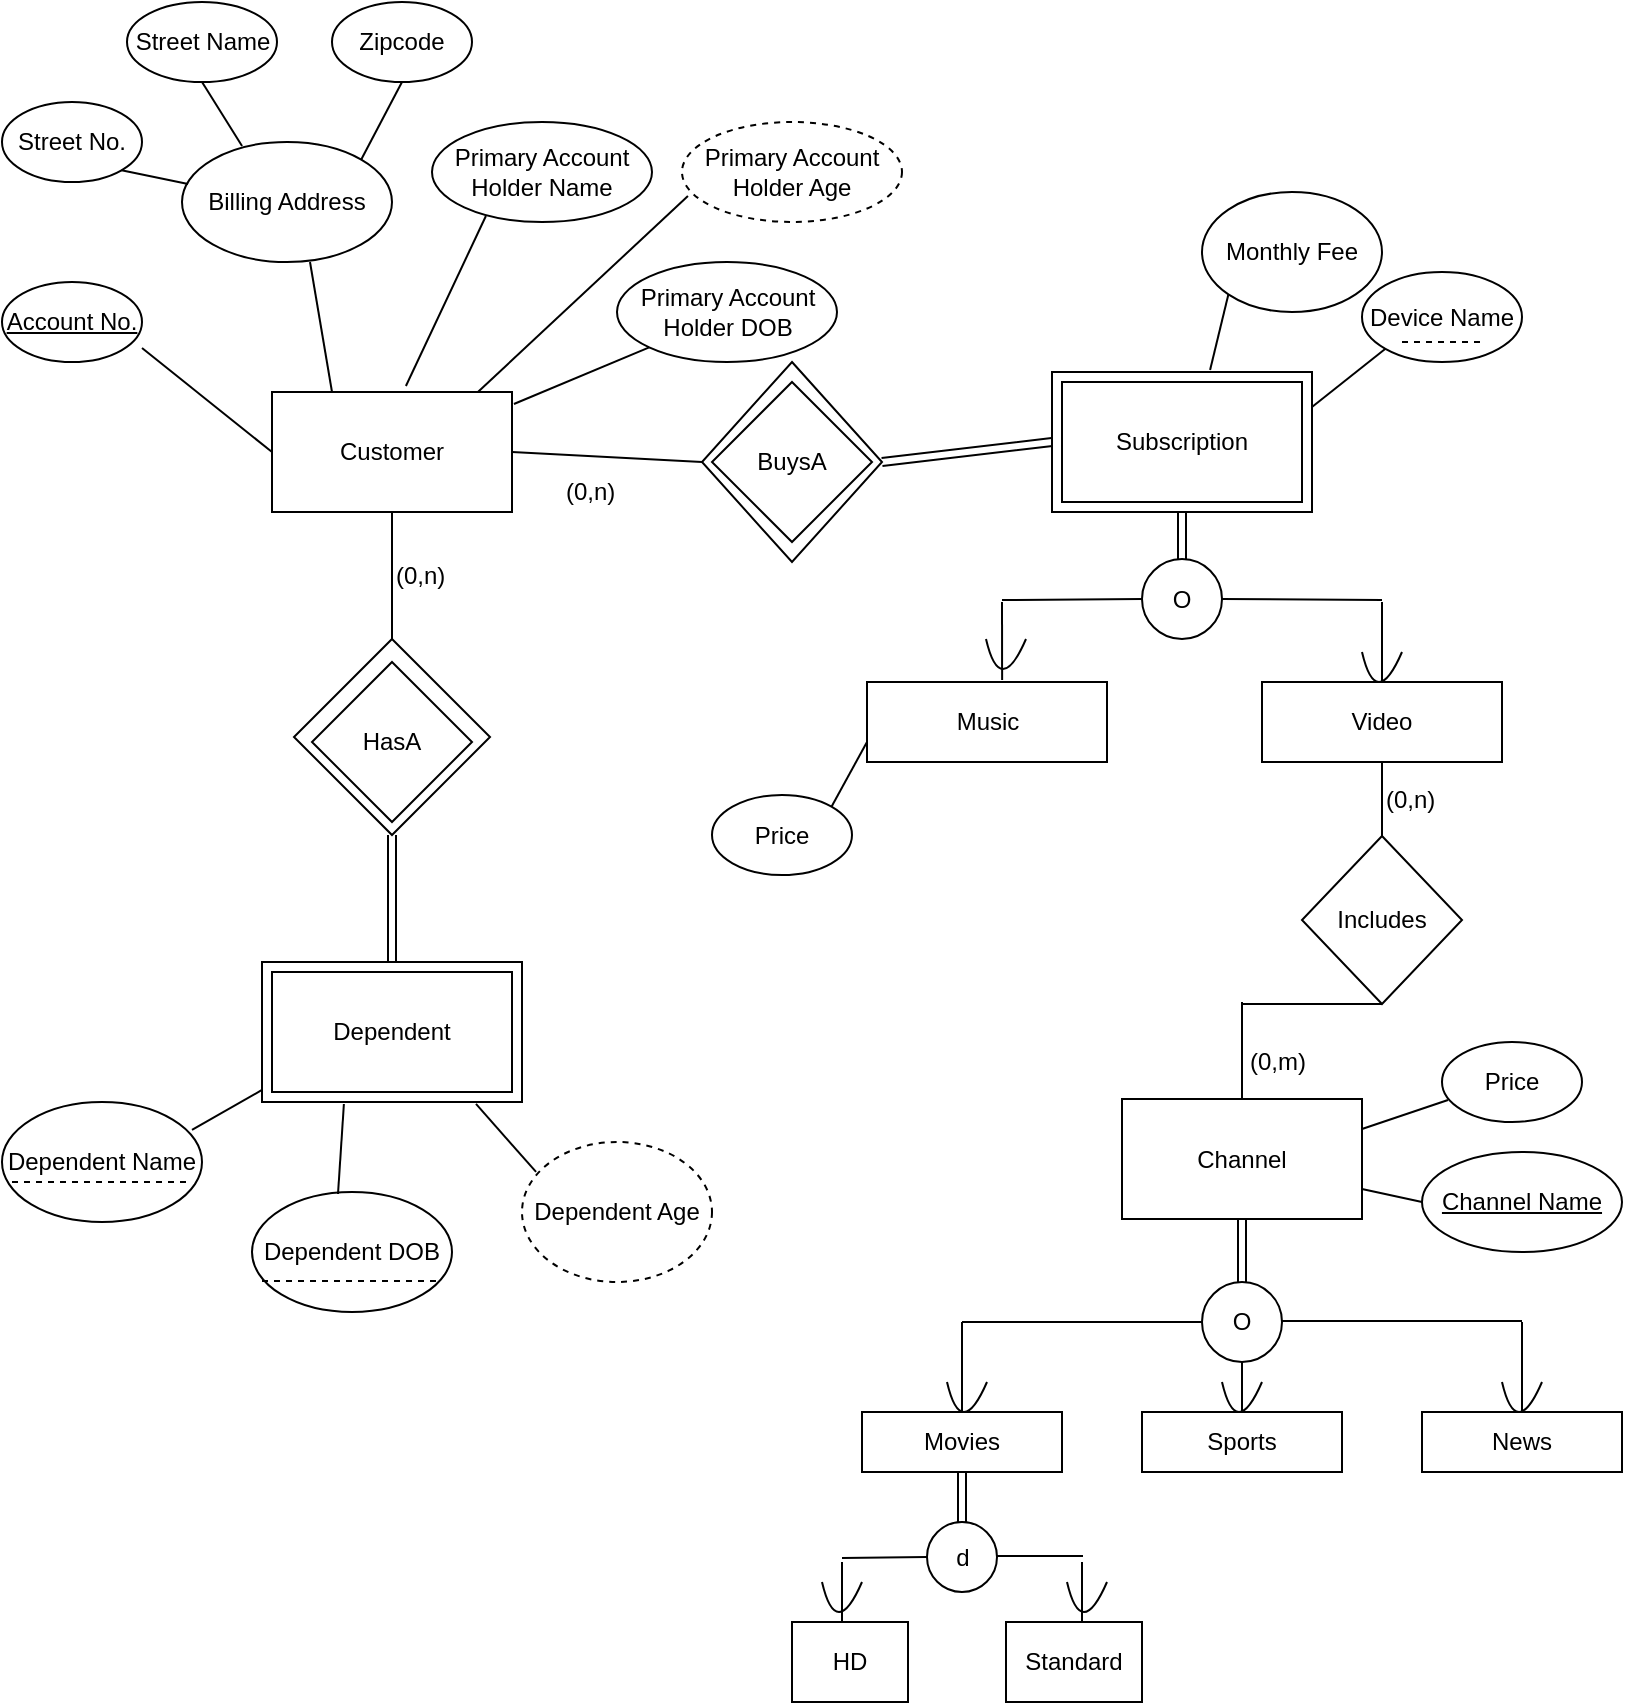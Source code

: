 <mxfile version="10.6.0" type="device"><diagram id="VmjK6s4z5i436kcjgIi3" name="Page-1"><mxGraphModel dx="861" dy="571" grid="1" gridSize="10" guides="1" tooltips="1" connect="1" arrows="1" fold="1" page="1" pageScale="1" pageWidth="850" pageHeight="1100" math="0" shadow="0"><root><mxCell id="0"/><mxCell id="1" parent="0"/><mxCell id="Ulg7cv0eL211U9CyuJxW-2" value="Customer" style="rounded=0;whiteSpace=wrap;html=1;" parent="1" vertex="1"><mxGeometry x="155" y="215" width="120" height="60" as="geometry"/></mxCell><mxCell id="Ulg7cv0eL211U9CyuJxW-3" value="Subscription&lt;br&gt;" style="rounded=0;whiteSpace=wrap;html=1;" parent="1" vertex="1"><mxGeometry x="550" y="210" width="120" height="60" as="geometry"/></mxCell><mxCell id="Ulg7cv0eL211U9CyuJxW-4" value="Channel&lt;br&gt;" style="rounded=0;whiteSpace=wrap;html=1;" parent="1" vertex="1"><mxGeometry x="580" y="568.5" width="120" height="60" as="geometry"/></mxCell><mxCell id="Ulg7cv0eL211U9CyuJxW-5" value="Street No." style="ellipse;whiteSpace=wrap;html=1;" parent="1" vertex="1"><mxGeometry x="20" y="70" width="70" height="40" as="geometry"/></mxCell><mxCell id="Ulg7cv0eL211U9CyuJxW-6" value="Street Name" style="ellipse;whiteSpace=wrap;html=1;" parent="1" vertex="1"><mxGeometry x="82.5" y="20" width="75" height="40" as="geometry"/></mxCell><mxCell id="Ulg7cv0eL211U9CyuJxW-7" value="Zipcode" style="ellipse;whiteSpace=wrap;html=1;" parent="1" vertex="1"><mxGeometry x="185" y="20" width="70" height="40" as="geometry"/></mxCell><mxCell id="Ulg7cv0eL211U9CyuJxW-8" value="Billing Address" style="ellipse;whiteSpace=wrap;html=1;" parent="1" vertex="1"><mxGeometry x="110" y="90" width="105" height="60" as="geometry"/></mxCell><mxCell id="Ulg7cv0eL211U9CyuJxW-9" value="&lt;u&gt;Account No.&lt;/u&gt;" style="ellipse;whiteSpace=wrap;html=1;" parent="1" vertex="1"><mxGeometry x="20" y="160" width="70" height="40" as="geometry"/></mxCell><mxCell id="Ulg7cv0eL211U9CyuJxW-10" value="Primary Account Holder Name" style="ellipse;whiteSpace=wrap;html=1;" parent="1" vertex="1"><mxGeometry x="235" y="80" width="110" height="50" as="geometry"/></mxCell><mxCell id="Ulg7cv0eL211U9CyuJxW-12" value="Primary Account Holder DOB" style="ellipse;whiteSpace=wrap;html=1;" parent="1" vertex="1"><mxGeometry x="327.5" y="150" width="110" height="50" as="geometry"/></mxCell><mxCell id="Ulg7cv0eL211U9CyuJxW-13" value="Primary Account Holder Age" style="ellipse;whiteSpace=wrap;html=1;gradientColor=none;dashed=1;" parent="1" vertex="1"><mxGeometry x="360" y="80" width="110" height="50" as="geometry"/></mxCell><mxCell id="Ulg7cv0eL211U9CyuJxW-14" value="HasA&lt;br&gt;" style="rhombus;whiteSpace=wrap;html=1;gradientColor=none;" parent="1" vertex="1"><mxGeometry x="175" y="350" width="80" height="80" as="geometry"/></mxCell><mxCell id="Ulg7cv0eL211U9CyuJxW-15" value="Dependent&lt;br&gt;" style="rounded=0;whiteSpace=wrap;html=1;gradientColor=none;" parent="1" vertex="1"><mxGeometry x="155" y="505" width="120" height="60" as="geometry"/></mxCell><mxCell id="Ulg7cv0eL211U9CyuJxW-16" value="" style="rounded=0;whiteSpace=wrap;html=1;gradientColor=none;fillColor=none;" parent="1" vertex="1"><mxGeometry x="150" y="500" width="130" height="70" as="geometry"/></mxCell><mxCell id="Ulg7cv0eL211U9CyuJxW-19" value="" style="rhombus;whiteSpace=wrap;html=1;gradientColor=none;fillColor=none;" parent="1" vertex="1"><mxGeometry x="166" y="338.5" width="98" height="98" as="geometry"/></mxCell><mxCell id="Ulg7cv0eL211U9CyuJxW-20" value="" style="shape=link;html=1;exitX=0.5;exitY=0;exitDx=0;exitDy=0;entryX=0.5;entryY=1;entryDx=0;entryDy=0;" parent="1" source="Ulg7cv0eL211U9CyuJxW-16" target="Ulg7cv0eL211U9CyuJxW-19" edge="1"><mxGeometry width="50" height="50" relative="1" as="geometry"><mxPoint x="190" y="500" as="sourcePoint"/><mxPoint x="240" y="450" as="targetPoint"/></mxGeometry></mxCell><mxCell id="Ulg7cv0eL211U9CyuJxW-21" value="Dependent Name" style="ellipse;whiteSpace=wrap;html=1;fillColor=#ffffff;gradientColor=none;" parent="1" vertex="1"><mxGeometry x="20" y="570" width="100" height="60" as="geometry"/></mxCell><mxCell id="Ulg7cv0eL211U9CyuJxW-22" value="Dependent DOB" style="ellipse;whiteSpace=wrap;html=1;fillColor=#ffffff;gradientColor=none;" parent="1" vertex="1"><mxGeometry x="145" y="615" width="100" height="60" as="geometry"/></mxCell><mxCell id="Ulg7cv0eL211U9CyuJxW-23" value="Dependent Age" style="ellipse;whiteSpace=wrap;html=1;fillColor=#ffffff;gradientColor=none;dashed=1;" parent="1" vertex="1"><mxGeometry x="280" y="590" width="95" height="70" as="geometry"/></mxCell><mxCell id="Ulg7cv0eL211U9CyuJxW-24" value="" style="endArrow=none;dashed=1;html=1;" parent="1" edge="1"><mxGeometry width="50" height="50" relative="1" as="geometry"><mxPoint x="150" y="659.5" as="sourcePoint"/><mxPoint x="240" y="659.5" as="targetPoint"/></mxGeometry></mxCell><mxCell id="Ulg7cv0eL211U9CyuJxW-25" value="" style="endArrow=none;dashed=1;html=1;" parent="1" edge="1"><mxGeometry width="50" height="50" relative="1" as="geometry"><mxPoint x="25" y="610" as="sourcePoint"/><mxPoint x="115" y="610" as="targetPoint"/></mxGeometry></mxCell><mxCell id="Ulg7cv0eL211U9CyuJxW-26" value="BuysA" style="rhombus;whiteSpace=wrap;html=1;fillColor=#ffffff;gradientColor=none;" parent="1" vertex="1"><mxGeometry x="375" y="210" width="80" height="80" as="geometry"/></mxCell><mxCell id="Ulg7cv0eL211U9CyuJxW-27" value="Music" style="rounded=0;whiteSpace=wrap;html=1;fillColor=#ffffff;gradientColor=none;" parent="1" vertex="1"><mxGeometry x="452.5" y="360" width="120" height="40" as="geometry"/></mxCell><mxCell id="Ulg7cv0eL211U9CyuJxW-28" value="Video" style="rounded=0;whiteSpace=wrap;html=1;fillColor=#ffffff;gradientColor=none;" parent="1" vertex="1"><mxGeometry x="650" y="360" width="120" height="40" as="geometry"/></mxCell><mxCell id="Ulg7cv0eL211U9CyuJxW-29" value="O" style="ellipse;whiteSpace=wrap;html=1;aspect=fixed;fillColor=#ffffff;gradientColor=none;" parent="1" vertex="1"><mxGeometry x="590" y="298.5" width="40" height="40" as="geometry"/></mxCell><mxCell id="Ulg7cv0eL211U9CyuJxW-30" value="Includes" style="rhombus;whiteSpace=wrap;html=1;fillColor=#ffffff;gradientColor=none;" parent="1" vertex="1"><mxGeometry x="670" y="437" width="80" height="84" as="geometry"/></mxCell><mxCell id="Ulg7cv0eL211U9CyuJxW-31" value="Movies&lt;br&gt;" style="rounded=0;whiteSpace=wrap;html=1;fillColor=#ffffff;gradientColor=none;" parent="1" vertex="1"><mxGeometry x="450" y="725" width="100" height="30" as="geometry"/></mxCell><mxCell id="Ulg7cv0eL211U9CyuJxW-32" value="Sports&lt;br&gt;" style="rounded=0;whiteSpace=wrap;html=1;fillColor=#ffffff;gradientColor=none;" parent="1" vertex="1"><mxGeometry x="590" y="725" width="100" height="30" as="geometry"/></mxCell><mxCell id="Ulg7cv0eL211U9CyuJxW-33" value="News&lt;br&gt;" style="rounded=0;whiteSpace=wrap;html=1;fillColor=#ffffff;gradientColor=none;" parent="1" vertex="1"><mxGeometry x="730" y="725" width="100" height="30" as="geometry"/></mxCell><mxCell id="Ulg7cv0eL211U9CyuJxW-34" value="O" style="ellipse;whiteSpace=wrap;html=1;aspect=fixed;fillColor=#ffffff;gradientColor=none;" parent="1" vertex="1"><mxGeometry x="620" y="660" width="40" height="40" as="geometry"/></mxCell><mxCell id="Ulg7cv0eL211U9CyuJxW-35" value="d" style="ellipse;whiteSpace=wrap;html=1;aspect=fixed;fillColor=#ffffff;gradientColor=none;" parent="1" vertex="1"><mxGeometry x="482.5" y="780" width="35" height="35" as="geometry"/></mxCell><mxCell id="Ulg7cv0eL211U9CyuJxW-36" value="HD&lt;br&gt;" style="rounded=0;whiteSpace=wrap;html=1;fillColor=#ffffff;gradientColor=none;" parent="1" vertex="1"><mxGeometry x="415" y="830" width="58" height="40" as="geometry"/></mxCell><mxCell id="Ulg7cv0eL211U9CyuJxW-37" value="Standard&lt;br&gt;" style="rounded=0;whiteSpace=wrap;html=1;fillColor=#ffffff;gradientColor=none;" parent="1" vertex="1"><mxGeometry x="522" y="830" width="68" height="40" as="geometry"/></mxCell><mxCell id="Ulg7cv0eL211U9CyuJxW-40" value="" style="endArrow=none;html=1;exitX=0.95;exitY=0.233;exitDx=0;exitDy=0;exitPerimeter=0;entryX=0;entryY=0.914;entryDx=0;entryDy=0;entryPerimeter=0;" parent="1" source="Ulg7cv0eL211U9CyuJxW-21" target="Ulg7cv0eL211U9CyuJxW-16" edge="1"><mxGeometry width="50" height="50" relative="1" as="geometry"><mxPoint x="120" y="590" as="sourcePoint"/><mxPoint x="157.5" y="568.5" as="targetPoint"/></mxGeometry></mxCell><mxCell id="Ulg7cv0eL211U9CyuJxW-41" value="" style="endArrow=none;html=1;entryX=0.315;entryY=1.014;entryDx=0;entryDy=0;entryPerimeter=0;exitX=0.43;exitY=0.017;exitDx=0;exitDy=0;exitPerimeter=0;" parent="1" source="Ulg7cv0eL211U9CyuJxW-22" target="Ulg7cv0eL211U9CyuJxW-16" edge="1"><mxGeometry width="50" height="50" relative="1" as="geometry"><mxPoint x="130" y="600" as="sourcePoint"/><mxPoint x="167.5" y="578.5" as="targetPoint"/></mxGeometry></mxCell><mxCell id="Ulg7cv0eL211U9CyuJxW-42" value="" style="endArrow=none;html=1;entryX=0.823;entryY=1.014;entryDx=0;entryDy=0;entryPerimeter=0;exitX=0.074;exitY=0.214;exitDx=0;exitDy=0;exitPerimeter=0;" parent="1" source="Ulg7cv0eL211U9CyuJxW-23" target="Ulg7cv0eL211U9CyuJxW-16" edge="1"><mxGeometry width="50" height="50" relative="1" as="geometry"><mxPoint x="140" y="610" as="sourcePoint"/><mxPoint x="177.5" y="588.5" as="targetPoint"/></mxGeometry></mxCell><mxCell id="Ulg7cv0eL211U9CyuJxW-44" value="" style="endArrow=none;html=1;entryX=0.5;entryY=1;entryDx=0;entryDy=0;exitX=0.5;exitY=0;exitDx=0;exitDy=0;" parent="1" source="Ulg7cv0eL211U9CyuJxW-19" target="Ulg7cv0eL211U9CyuJxW-2" edge="1"><mxGeometry width="50" height="50" relative="1" as="geometry"><mxPoint x="170" y="337.5" as="sourcePoint"/><mxPoint x="220" y="287.5" as="targetPoint"/></mxGeometry></mxCell><mxCell id="Ulg7cv0eL211U9CyuJxW-45" value="" style="endArrow=none;html=1;exitX=0;exitY=0.5;exitDx=0;exitDy=0;entryX=1;entryY=0.825;entryDx=0;entryDy=0;entryPerimeter=0;" parent="1" source="Ulg7cv0eL211U9CyuJxW-2" target="Ulg7cv0eL211U9CyuJxW-9" edge="1"><mxGeometry width="50" height="50" relative="1" as="geometry"><mxPoint x="107.5" y="270" as="sourcePoint"/><mxPoint x="145" y="190" as="targetPoint"/></mxGeometry></mxCell><mxCell id="Ulg7cv0eL211U9CyuJxW-46" value="" style="endArrow=none;html=1;entryX=1;entryY=1;entryDx=0;entryDy=0;exitX=0.029;exitY=0.35;exitDx=0;exitDy=0;exitPerimeter=0;" parent="1" source="Ulg7cv0eL211U9CyuJxW-8" target="Ulg7cv0eL211U9CyuJxW-5" edge="1"><mxGeometry width="50" height="50" relative="1" as="geometry"><mxPoint x="52.5" y="360" as="sourcePoint"/><mxPoint x="90" y="280" as="targetPoint"/></mxGeometry></mxCell><mxCell id="Ulg7cv0eL211U9CyuJxW-47" value="" style="endArrow=none;html=1;entryX=0.5;entryY=1;entryDx=0;entryDy=0;exitX=0.286;exitY=0.033;exitDx=0;exitDy=0;exitPerimeter=0;" parent="1" source="Ulg7cv0eL211U9CyuJxW-8" target="Ulg7cv0eL211U9CyuJxW-6" edge="1"><mxGeometry width="50" height="50" relative="1" as="geometry"><mxPoint x="215" y="220" as="sourcePoint"/><mxPoint x="252.5" y="140" as="targetPoint"/></mxGeometry></mxCell><mxCell id="Ulg7cv0eL211U9CyuJxW-48" value="" style="endArrow=none;html=1;entryX=0.5;entryY=1;entryDx=0;entryDy=0;exitX=1;exitY=0;exitDx=0;exitDy=0;" parent="1" source="Ulg7cv0eL211U9CyuJxW-8" target="Ulg7cv0eL211U9CyuJxW-7" edge="1"><mxGeometry width="50" height="50" relative="1" as="geometry"><mxPoint x="201.5" y="210" as="sourcePoint"/><mxPoint x="239" y="130" as="targetPoint"/></mxGeometry></mxCell><mxCell id="Ulg7cv0eL211U9CyuJxW-49" value="" style="endArrow=none;html=1;entryX=0.245;entryY=0.94;entryDx=0;entryDy=0;entryPerimeter=0;exitX=0.558;exitY=-0.05;exitDx=0;exitDy=0;exitPerimeter=0;" parent="1" source="Ulg7cv0eL211U9CyuJxW-2" target="Ulg7cv0eL211U9CyuJxW-10" edge="1"><mxGeometry width="50" height="50" relative="1" as="geometry"><mxPoint x="226.5" y="215" as="sourcePoint"/><mxPoint x="264" y="135" as="targetPoint"/></mxGeometry></mxCell><mxCell id="Ulg7cv0eL211U9CyuJxW-50" value="" style="endArrow=none;html=1;entryX=0.027;entryY=0.74;entryDx=0;entryDy=0;entryPerimeter=0;exitX=0.858;exitY=0;exitDx=0;exitDy=0;exitPerimeter=0;" parent="1" source="Ulg7cv0eL211U9CyuJxW-2" target="Ulg7cv0eL211U9CyuJxW-13" edge="1"><mxGeometry width="50" height="50" relative="1" as="geometry"><mxPoint x="92.5" y="400" as="sourcePoint"/><mxPoint x="130" y="320" as="targetPoint"/></mxGeometry></mxCell><mxCell id="Ulg7cv0eL211U9CyuJxW-51" value="" style="endArrow=none;html=1;entryX=0;entryY=1;entryDx=0;entryDy=0;exitX=1.008;exitY=0.1;exitDx=0;exitDy=0;exitPerimeter=0;" parent="1" source="Ulg7cv0eL211U9CyuJxW-2" target="Ulg7cv0eL211U9CyuJxW-12" edge="1"><mxGeometry width="50" height="50" relative="1" as="geometry"><mxPoint x="102.5" y="410" as="sourcePoint"/><mxPoint x="140" y="330" as="targetPoint"/></mxGeometry></mxCell><mxCell id="Ulg7cv0eL211U9CyuJxW-55" value="" style="endArrow=none;html=1;entryX=0;entryY=0.5;entryDx=0;entryDy=0;" parent="1" target="Ulg7cv0eL211U9CyuJxW-29" edge="1"><mxGeometry width="50" height="50" relative="1" as="geometry"><mxPoint x="520" y="319" as="sourcePoint"/><mxPoint x="534" y="278.5" as="targetPoint"/></mxGeometry></mxCell><mxCell id="Ulg7cv0eL211U9CyuJxW-56" value="" style="endArrow=none;html=1;entryX=1;entryY=0.5;entryDx=0;entryDy=0;" parent="1" target="Ulg7cv0eL211U9CyuJxW-29" edge="1"><mxGeometry width="50" height="50" relative="1" as="geometry"><mxPoint x="710" y="319" as="sourcePoint"/><mxPoint x="382.5" y="340" as="targetPoint"/></mxGeometry></mxCell><mxCell id="Ulg7cv0eL211U9CyuJxW-57" value="" style="endArrow=none;html=1;exitX=0.563;exitY=-0.025;exitDx=0;exitDy=0;exitPerimeter=0;" parent="1" source="Ulg7cv0eL211U9CyuJxW-27" edge="1"><mxGeometry width="50" height="50" relative="1" as="geometry"><mxPoint x="370" y="460" as="sourcePoint"/><mxPoint x="520" y="320" as="targetPoint"/></mxGeometry></mxCell><mxCell id="Ulg7cv0eL211U9CyuJxW-58" value="" style="endArrow=none;html=1;exitX=0.5;exitY=0;exitDx=0;exitDy=0;" parent="1" source="Ulg7cv0eL211U9CyuJxW-28" edge="1"><mxGeometry width="50" height="50" relative="1" as="geometry"><mxPoint x="530" y="369" as="sourcePoint"/><mxPoint x="710" y="320" as="targetPoint"/></mxGeometry></mxCell><mxCell id="Ulg7cv0eL211U9CyuJxW-61" value="" style="endArrow=none;html=1;exitX=0.5;exitY=0;exitDx=0;exitDy=0;" parent="1" source="Ulg7cv0eL211U9CyuJxW-4" edge="1"><mxGeometry width="50" height="50" relative="1" as="geometry"><mxPoint x="360" y="460" as="sourcePoint"/><mxPoint x="640" y="520" as="targetPoint"/></mxGeometry></mxCell><mxCell id="Ulg7cv0eL211U9CyuJxW-62" value="" style="shape=link;html=1;exitX=0.5;exitY=1;exitDx=0;exitDy=0;entryX=0.5;entryY=0;entryDx=0;entryDy=0;" parent="1" source="Ulg7cv0eL211U9CyuJxW-4" target="Ulg7cv0eL211U9CyuJxW-34" edge="1"><mxGeometry width="50" height="50" relative="1" as="geometry"><mxPoint x="472.5" y="680" as="sourcePoint"/><mxPoint x="473" y="640" as="targetPoint"/></mxGeometry></mxCell><mxCell id="Ulg7cv0eL211U9CyuJxW-67" value="" style="endArrow=none;html=1;exitX=0.5;exitY=0;exitDx=0;exitDy=0;" parent="1" source="Ulg7cv0eL211U9CyuJxW-31" edge="1"><mxGeometry width="50" height="50" relative="1" as="geometry"><mxPoint x="265" y="775" as="sourcePoint"/><mxPoint x="500" y="680" as="targetPoint"/></mxGeometry></mxCell><mxCell id="Ulg7cv0eL211U9CyuJxW-71" value="" style="endArrow=none;html=1;exitX=0.5;exitY=0;exitDx=0;exitDy=0;entryX=0.5;entryY=1;entryDx=0;entryDy=0;" parent="1" source="Ulg7cv0eL211U9CyuJxW-30" target="Ulg7cv0eL211U9CyuJxW-28" edge="1"><mxGeometry width="50" height="50" relative="1" as="geometry"><mxPoint x="649.5" y="500" as="sourcePoint"/><mxPoint x="649.5" y="451" as="targetPoint"/></mxGeometry></mxCell><mxCell id="Ulg7cv0eL211U9CyuJxW-72" value="" style="endArrow=none;html=1;entryX=0.5;entryY=1;entryDx=0;entryDy=0;" parent="1" target="Ulg7cv0eL211U9CyuJxW-30" edge="1"><mxGeometry width="50" height="50" relative="1" as="geometry"><mxPoint x="640" y="521" as="sourcePoint"/><mxPoint x="660" y="540" as="targetPoint"/></mxGeometry></mxCell><mxCell id="Ulg7cv0eL211U9CyuJxW-73" value="" style="endArrow=none;html=1;entryX=0;entryY=0.5;entryDx=0;entryDy=0;" parent="1" target="Ulg7cv0eL211U9CyuJxW-34" edge="1"><mxGeometry width="50" height="50" relative="1" as="geometry"><mxPoint x="500" y="680" as="sourcePoint"/><mxPoint x="340" y="705" as="targetPoint"/></mxGeometry></mxCell><mxCell id="Ulg7cv0eL211U9CyuJxW-74" value="" style="endArrow=none;html=1;entryX=0;entryY=0.5;entryDx=0;entryDy=0;" parent="1" edge="1"><mxGeometry width="50" height="50" relative="1" as="geometry"><mxPoint x="660" y="679.5" as="sourcePoint"/><mxPoint x="780" y="679.5" as="targetPoint"/></mxGeometry></mxCell><mxCell id="Ulg7cv0eL211U9CyuJxW-75" value="" style="endArrow=none;html=1;entryX=0.5;entryY=1;entryDx=0;entryDy=0;exitX=0.5;exitY=0;exitDx=0;exitDy=0;" parent="1" source="Ulg7cv0eL211U9CyuJxW-32" target="Ulg7cv0eL211U9CyuJxW-34" edge="1"><mxGeometry width="50" height="50" relative="1" as="geometry"><mxPoint x="295" y="795" as="sourcePoint"/><mxPoint x="345" y="745" as="targetPoint"/></mxGeometry></mxCell><mxCell id="Ulg7cv0eL211U9CyuJxW-76" value="" style="endArrow=none;html=1;exitX=0.5;exitY=0;exitDx=0;exitDy=0;" parent="1" source="Ulg7cv0eL211U9CyuJxW-33" edge="1"><mxGeometry width="50" height="50" relative="1" as="geometry"><mxPoint x="295" y="765" as="sourcePoint"/><mxPoint x="780" y="680" as="targetPoint"/></mxGeometry></mxCell><mxCell id="Ulg7cv0eL211U9CyuJxW-79" value="" style="shape=link;html=1;entryX=0.5;entryY=1;entryDx=0;entryDy=0;exitX=0.5;exitY=0;exitDx=0;exitDy=0;" parent="1" source="Ulg7cv0eL211U9CyuJxW-35" target="Ulg7cv0eL211U9CyuJxW-31" edge="1"><mxGeometry width="50" height="50" relative="1" as="geometry"><mxPoint x="290" y="835" as="sourcePoint"/><mxPoint x="340" y="785" as="targetPoint"/></mxGeometry></mxCell><mxCell id="Ulg7cv0eL211U9CyuJxW-81" value="" style="endArrow=none;html=1;entryX=0;entryY=0.5;entryDx=0;entryDy=0;" parent="1" target="Ulg7cv0eL211U9CyuJxW-35" edge="1"><mxGeometry width="50" height="50" relative="1" as="geometry"><mxPoint x="440" y="798" as="sourcePoint"/><mxPoint x="70" y="890" as="targetPoint"/></mxGeometry></mxCell><mxCell id="Ulg7cv0eL211U9CyuJxW-82" value="" style="endArrow=none;html=1;entryX=0;entryY=0.5;entryDx=0;entryDy=0;" parent="1" edge="1"><mxGeometry width="50" height="50" relative="1" as="geometry"><mxPoint x="517.5" y="797" as="sourcePoint"/><mxPoint x="560.5" y="797" as="targetPoint"/></mxGeometry></mxCell><mxCell id="Ulg7cv0eL211U9CyuJxW-83" value="" style="endArrow=none;html=1;" parent="1" edge="1"><mxGeometry width="50" height="50" relative="1" as="geometry"><mxPoint x="440" y="830" as="sourcePoint"/><mxPoint x="440" y="800" as="targetPoint"/></mxGeometry></mxCell><mxCell id="Ulg7cv0eL211U9CyuJxW-84" value="" style="endArrow=none;html=1;" parent="1" edge="1"><mxGeometry width="50" height="50" relative="1" as="geometry"><mxPoint x="560" y="830" as="sourcePoint"/><mxPoint x="560" y="800" as="targetPoint"/></mxGeometry></mxCell><mxCell id="Ulg7cv0eL211U9CyuJxW-85" value="" style="endArrow=none;html=1;exitX=0.25;exitY=0;exitDx=0;exitDy=0;" parent="1" source="Ulg7cv0eL211U9CyuJxW-2" edge="1"><mxGeometry width="50" height="50" relative="1" as="geometry"><mxPoint x="55" y="450" as="sourcePoint"/><mxPoint x="174" y="150" as="targetPoint"/></mxGeometry></mxCell><mxCell id="Ulg7cv0eL211U9CyuJxW-86" value="Monthly Fee" style="ellipse;whiteSpace=wrap;html=1;fillColor=#ffffff;gradientColor=none;" parent="1" vertex="1"><mxGeometry x="620" y="115" width="90" height="60" as="geometry"/></mxCell><mxCell id="Ulg7cv0eL211U9CyuJxW-95" value="" style="curved=1;endArrow=none;html=1;endFill=0;" parent="1" edge="1"><mxGeometry width="50" height="50" relative="1" as="geometry"><mxPoint x="430" y="810" as="sourcePoint"/><mxPoint x="450" y="810" as="targetPoint"/><Array as="points"><mxPoint x="437" y="840"/></Array></mxGeometry></mxCell><mxCell id="Ulg7cv0eL211U9CyuJxW-98" value="" style="curved=1;endArrow=none;html=1;endFill=0;" parent="1" edge="1"><mxGeometry width="50" height="50" relative="1" as="geometry"><mxPoint x="552.5" y="810" as="sourcePoint"/><mxPoint x="572.5" y="810" as="targetPoint"/><Array as="points"><mxPoint x="559.5" y="840"/></Array></mxGeometry></mxCell><mxCell id="Ulg7cv0eL211U9CyuJxW-100" value="" style="curved=1;endArrow=none;html=1;endFill=0;" parent="1" edge="1"><mxGeometry width="50" height="50" relative="1" as="geometry"><mxPoint x="630" y="710" as="sourcePoint"/><mxPoint x="650" y="710" as="targetPoint"/><Array as="points"><mxPoint x="637" y="740"/></Array></mxGeometry></mxCell><mxCell id="Ulg7cv0eL211U9CyuJxW-101" value="" style="curved=1;endArrow=none;html=1;endFill=0;" parent="1" edge="1"><mxGeometry width="50" height="50" relative="1" as="geometry"><mxPoint x="770" y="710" as="sourcePoint"/><mxPoint x="790" y="710" as="targetPoint"/><Array as="points"><mxPoint x="777" y="740"/></Array></mxGeometry></mxCell><mxCell id="Ulg7cv0eL211U9CyuJxW-102" value="" style="curved=1;endArrow=none;html=1;endFill=0;" parent="1" edge="1"><mxGeometry width="50" height="50" relative="1" as="geometry"><mxPoint x="492.5" y="710" as="sourcePoint"/><mxPoint x="512.5" y="710" as="targetPoint"/><Array as="points"><mxPoint x="499.5" y="740"/></Array></mxGeometry></mxCell><mxCell id="Ulg7cv0eL211U9CyuJxW-103" value="" style="curved=1;endArrow=none;html=1;endFill=0;" parent="1" edge="1"><mxGeometry width="50" height="50" relative="1" as="geometry"><mxPoint x="512" y="338.5" as="sourcePoint"/><mxPoint x="532" y="338.5" as="targetPoint"/><Array as="points"><mxPoint x="519" y="368.5"/></Array></mxGeometry></mxCell><mxCell id="Ulg7cv0eL211U9CyuJxW-104" value="" style="curved=1;endArrow=none;html=1;endFill=0;" parent="1" edge="1"><mxGeometry width="50" height="50" relative="1" as="geometry"><mxPoint x="700" y="345" as="sourcePoint"/><mxPoint x="720" y="345" as="targetPoint"/><Array as="points"><mxPoint x="707" y="375"/></Array></mxGeometry></mxCell><mxCell id="Ulg7cv0eL211U9CyuJxW-105" value="(0,n)&lt;br&gt;" style="text;html=1;resizable=0;points=[];autosize=1;align=left;verticalAlign=top;spacingTop=-4;" parent="1" vertex="1"><mxGeometry x="215" y="297" width="40" height="20" as="geometry"/></mxCell><mxCell id="Ulg7cv0eL211U9CyuJxW-107" value="(0,n)" style="text;html=1;resizable=0;points=[];autosize=1;align=left;verticalAlign=top;spacingTop=-4;" parent="1" vertex="1"><mxGeometry x="300" y="255" width="40" height="20" as="geometry"/></mxCell><mxCell id="Ulg7cv0eL211U9CyuJxW-110" value="Device Name" style="ellipse;whiteSpace=wrap;html=1;fillColor=#ffffff;gradientColor=none;" parent="1" vertex="1"><mxGeometry x="700" y="155" width="80" height="45" as="geometry"/></mxCell><mxCell id="Ulg7cv0eL211U9CyuJxW-112" value="(0,n)" style="text;html=1;resizable=0;points=[];autosize=1;align=left;verticalAlign=top;spacingTop=-4;" parent="1" vertex="1"><mxGeometry x="710" y="408.5" width="40" height="20" as="geometry"/></mxCell><mxCell id="Ulg7cv0eL211U9CyuJxW-113" value="(0,m)" style="text;html=1;resizable=0;points=[];autosize=1;align=left;verticalAlign=top;spacingTop=-4;" parent="1" vertex="1"><mxGeometry x="642" y="540" width="40" height="20" as="geometry"/></mxCell><mxCell id="Ulg7cv0eL211U9CyuJxW-114" value="Price" style="ellipse;whiteSpace=wrap;html=1;fillColor=#ffffff;gradientColor=none;" parent="1" vertex="1"><mxGeometry x="740" y="540" width="70" height="40" as="geometry"/></mxCell><mxCell id="Ulg7cv0eL211U9CyuJxW-115" value="&lt;u&gt;Channel Name&lt;/u&gt;" style="ellipse;whiteSpace=wrap;html=1;fillColor=#ffffff;gradientColor=none;" parent="1" vertex="1"><mxGeometry x="730" y="595" width="100" height="50" as="geometry"/></mxCell><mxCell id="Ulg7cv0eL211U9CyuJxW-116" value="" style="endArrow=none;html=1;entryX=0.043;entryY=0.725;entryDx=0;entryDy=0;entryPerimeter=0;exitX=1;exitY=0.25;exitDx=0;exitDy=0;" parent="1" source="Ulg7cv0eL211U9CyuJxW-4" target="Ulg7cv0eL211U9CyuJxW-114" edge="1"><mxGeometry width="50" height="50" relative="1" as="geometry"><mxPoint x="325" y="725" as="sourcePoint"/><mxPoint x="375" y="675" as="targetPoint"/></mxGeometry></mxCell><mxCell id="Ulg7cv0eL211U9CyuJxW-117" value="" style="endArrow=none;html=1;entryX=0;entryY=0.5;entryDx=0;entryDy=0;exitX=1;exitY=0.75;exitDx=0;exitDy=0;" parent="1" source="Ulg7cv0eL211U9CyuJxW-4" target="Ulg7cv0eL211U9CyuJxW-115" edge="1"><mxGeometry width="50" height="50" relative="1" as="geometry"><mxPoint x="335" y="735" as="sourcePoint"/><mxPoint x="385" y="685" as="targetPoint"/></mxGeometry></mxCell><mxCell id="Ulg7cv0eL211U9CyuJxW-118" value="" style="rounded=0;whiteSpace=wrap;html=1;fillColor=none;" parent="1" vertex="1"><mxGeometry x="545" y="205" width="130" height="70" as="geometry"/></mxCell><mxCell id="Ulg7cv0eL211U9CyuJxW-120" value="" style="rhombus;whiteSpace=wrap;html=1;fillColor=none;gradientColor=none;" parent="1" vertex="1"><mxGeometry x="370" y="200" width="90" height="100" as="geometry"/></mxCell><mxCell id="Ulg7cv0eL211U9CyuJxW-121" value="" style="endArrow=none;html=1;entryX=1;entryY=0.5;entryDx=0;entryDy=0;exitX=0;exitY=0.5;exitDx=0;exitDy=0;" parent="1" source="Ulg7cv0eL211U9CyuJxW-120" target="Ulg7cv0eL211U9CyuJxW-2" edge="1"><mxGeometry width="50" height="50" relative="1" as="geometry"><mxPoint x="365" y="500" as="sourcePoint"/><mxPoint x="415" y="450" as="targetPoint"/></mxGeometry></mxCell><mxCell id="Ulg7cv0eL211U9CyuJxW-122" value="" style="shape=link;html=1;endArrow=none;endFill=0;entryX=1;entryY=0.5;entryDx=0;entryDy=0;exitX=0;exitY=0.5;exitDx=0;exitDy=0;" parent="1" source="Ulg7cv0eL211U9CyuJxW-118" target="Ulg7cv0eL211U9CyuJxW-120" edge="1"><mxGeometry width="50" height="50" relative="1" as="geometry"><mxPoint x="370" y="468.5" as="sourcePoint"/><mxPoint x="420" y="418.5" as="targetPoint"/></mxGeometry></mxCell><mxCell id="Ulg7cv0eL211U9CyuJxW-123" value="" style="endArrow=none;html=1;entryX=0;entryY=1;entryDx=0;entryDy=0;exitX=0.608;exitY=-0.014;exitDx=0;exitDy=0;exitPerimeter=0;" parent="1" source="Ulg7cv0eL211U9CyuJxW-118" target="Ulg7cv0eL211U9CyuJxW-86" edge="1"><mxGeometry width="50" height="50" relative="1" as="geometry"><mxPoint x="345" y="478.5" as="sourcePoint"/><mxPoint x="395" y="428.5" as="targetPoint"/></mxGeometry></mxCell><mxCell id="Ulg7cv0eL211U9CyuJxW-124" value="" style="endArrow=none;html=1;entryX=0;entryY=1;entryDx=0;entryDy=0;exitX=1;exitY=0.25;exitDx=0;exitDy=0;" parent="1" source="Ulg7cv0eL211U9CyuJxW-118" target="Ulg7cv0eL211U9CyuJxW-110" edge="1"><mxGeometry width="50" height="50" relative="1" as="geometry"><mxPoint x="360" y="490" as="sourcePoint"/><mxPoint x="410" y="440" as="targetPoint"/></mxGeometry></mxCell><mxCell id="Ulg7cv0eL211U9CyuJxW-125" value="" style="shape=link;html=1;endArrow=none;endFill=0;entryX=0.5;entryY=1;entryDx=0;entryDy=0;exitX=0.5;exitY=0;exitDx=0;exitDy=0;" parent="1" source="Ulg7cv0eL211U9CyuJxW-29" target="Ulg7cv0eL211U9CyuJxW-118" edge="1"><mxGeometry width="50" height="50" relative="1" as="geometry"><mxPoint x="444" y="478.5" as="sourcePoint"/><mxPoint x="494" y="428.5" as="targetPoint"/></mxGeometry></mxCell><mxCell id="Ikn1PMcMo2Ry2SzKFEQs-4" value="" style="endArrow=none;dashed=1;html=1;entryX=0.75;entryY=0.778;entryDx=0;entryDy=0;entryPerimeter=0;exitX=0.25;exitY=0.778;exitDx=0;exitDy=0;exitPerimeter=0;" edge="1" parent="1" source="Ulg7cv0eL211U9CyuJxW-110" target="Ulg7cv0eL211U9CyuJxW-110"><mxGeometry width="50" height="50" relative="1" as="geometry"><mxPoint x="765" y="337.5" as="sourcePoint"/><mxPoint x="815" y="287.5" as="targetPoint"/></mxGeometry></mxCell><mxCell id="Ikn1PMcMo2Ry2SzKFEQs-5" value="Price" style="ellipse;whiteSpace=wrap;html=1;" vertex="1" parent="1"><mxGeometry x="375" y="416.5" width="70" height="40" as="geometry"/></mxCell><mxCell id="Ikn1PMcMo2Ry2SzKFEQs-6" value="" style="endArrow=none;html=1;entryX=0;entryY=0.75;entryDx=0;entryDy=0;exitX=1;exitY=0;exitDx=0;exitDy=0;" edge="1" parent="1" source="Ikn1PMcMo2Ry2SzKFEQs-5" target="Ulg7cv0eL211U9CyuJxW-27"><mxGeometry width="50" height="50" relative="1" as="geometry"><mxPoint x="482.5" y="550" as="sourcePoint"/><mxPoint x="532.5" y="500" as="targetPoint"/></mxGeometry></mxCell></root></mxGraphModel></diagram></mxfile>